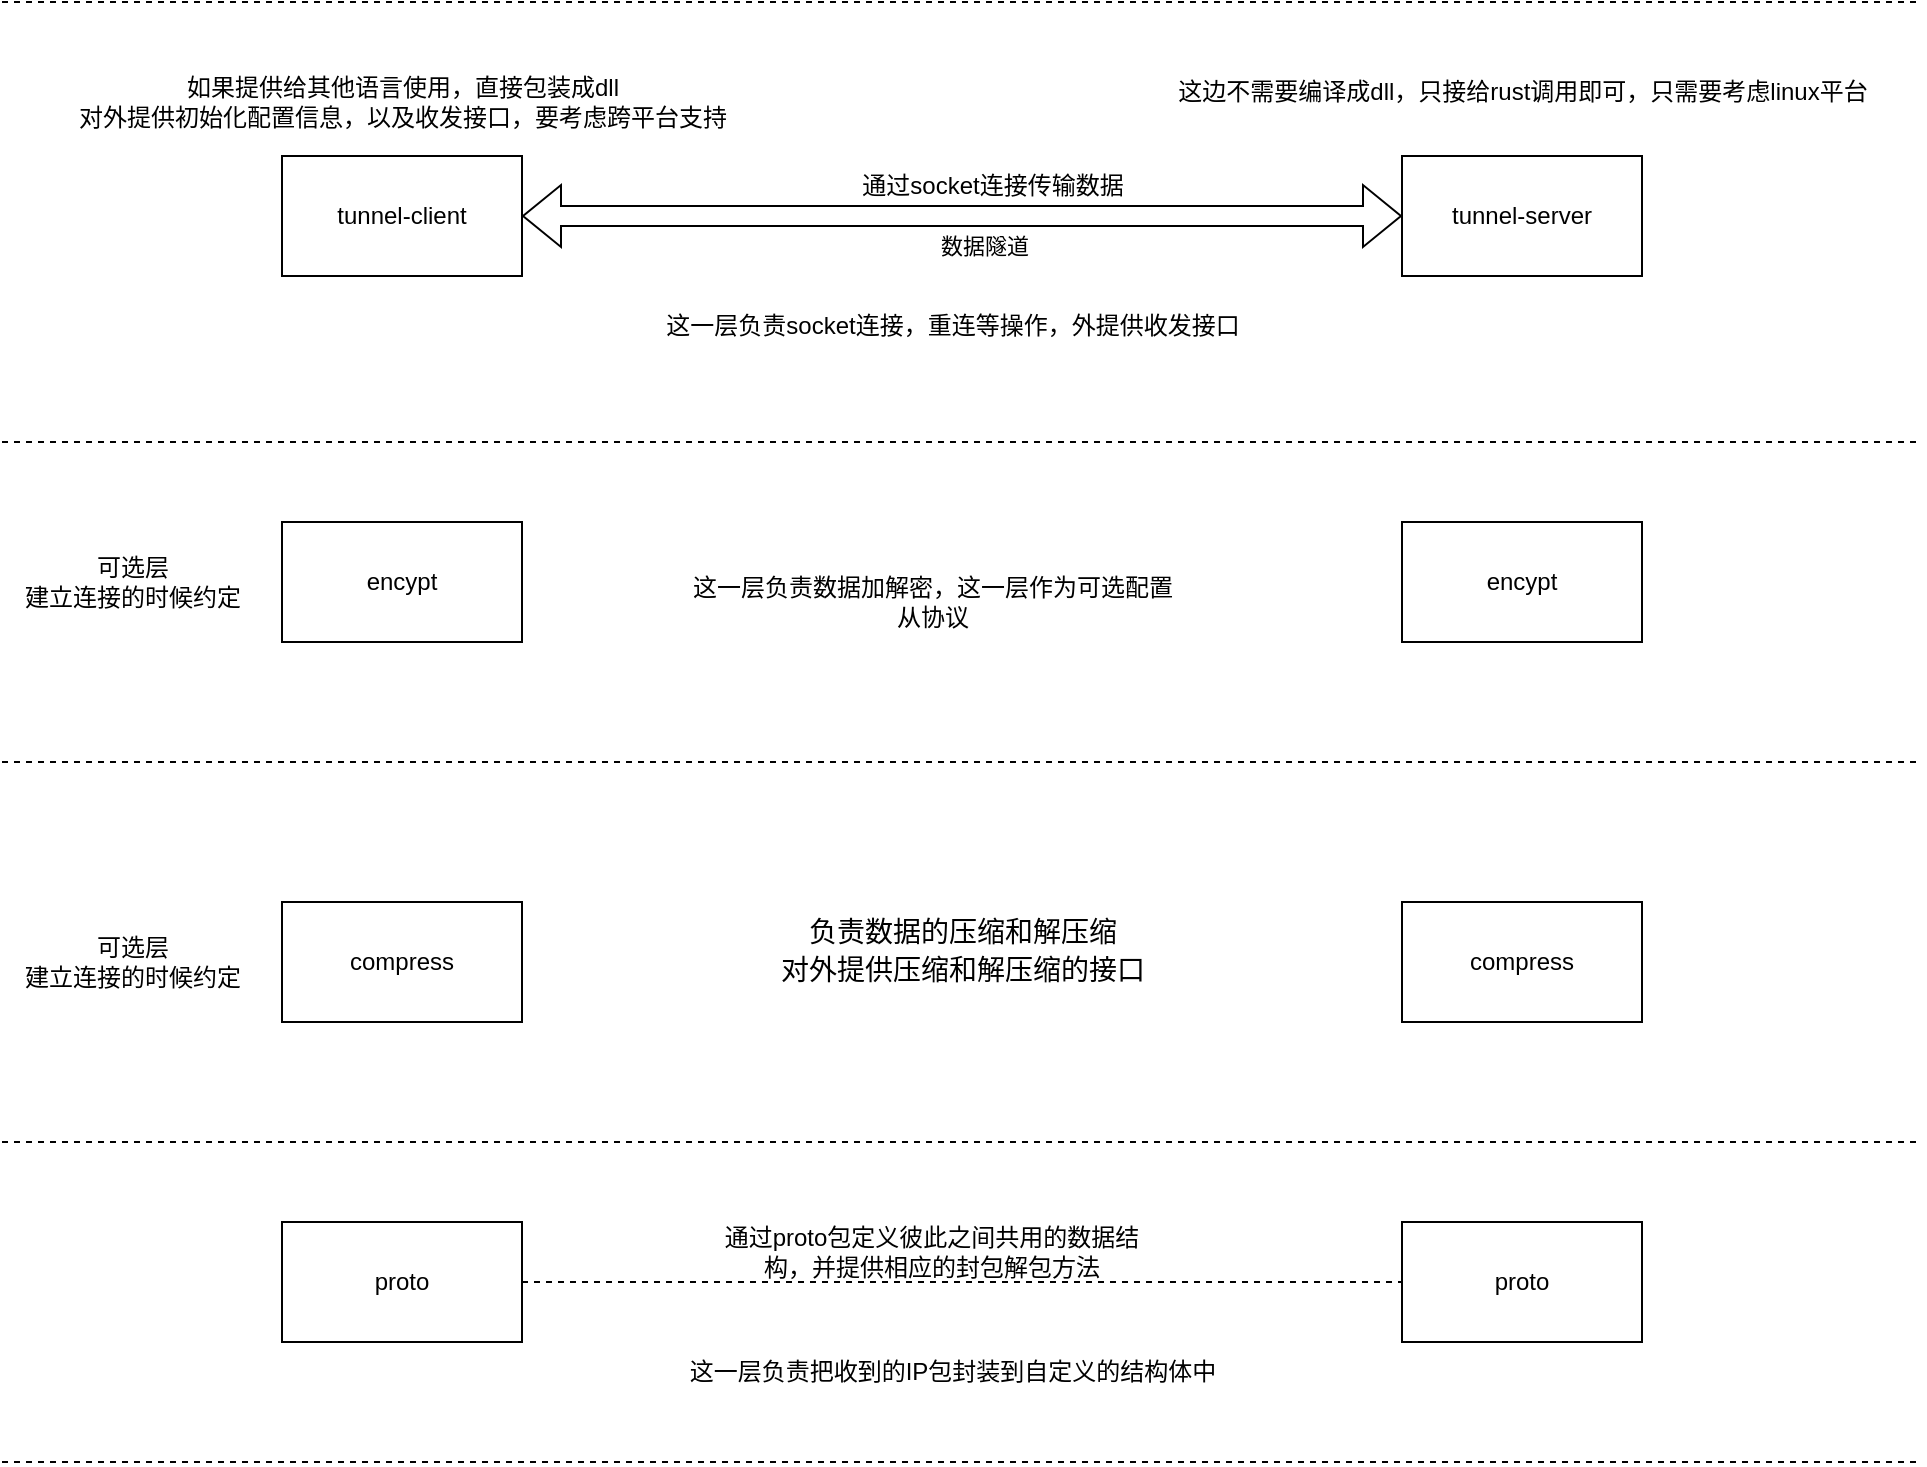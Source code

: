 <mxfile version="24.2.3" type="github">
  <diagram name="Page-1" id="5d7acffa-a066-3a61-03fe-96351882024d">
    <mxGraphModel dx="1232" dy="1104" grid="1" gridSize="10" guides="1" tooltips="1" connect="1" arrows="1" fold="1" page="1" pageScale="1" pageWidth="1100" pageHeight="850" background="#ffffff" math="0" shadow="0">
      <root>
        <mxCell id="0" />
        <mxCell id="1" parent="0" />
        <mxCell id="m24mzd3tNYPSXTuyIKUD-1" value="&lt;div&gt;tunnel-client&lt;/div&gt;" style="rounded=0;whiteSpace=wrap;html=1;" vertex="1" parent="1">
          <mxGeometry x="140" y="117" width="120" height="60" as="geometry" />
        </mxCell>
        <mxCell id="m24mzd3tNYPSXTuyIKUD-2" value="&lt;div&gt;tunnel-server&lt;/div&gt;" style="rounded=0;whiteSpace=wrap;html=1;" vertex="1" parent="1">
          <mxGeometry x="700" y="117" width="120" height="60" as="geometry" />
        </mxCell>
        <mxCell id="m24mzd3tNYPSXTuyIKUD-8" value="proto" style="rounded=0;whiteSpace=wrap;html=1;" vertex="1" parent="1">
          <mxGeometry x="140" y="650" width="120" height="60" as="geometry" />
        </mxCell>
        <mxCell id="m24mzd3tNYPSXTuyIKUD-9" value="proto" style="rounded=0;whiteSpace=wrap;html=1;" vertex="1" parent="1">
          <mxGeometry x="700" y="650" width="120" height="60" as="geometry" />
        </mxCell>
        <mxCell id="m24mzd3tNYPSXTuyIKUD-10" value="" style="endArrow=none;dashed=1;html=1;rounded=0;" edge="1" parent="1">
          <mxGeometry width="50" height="50" relative="1" as="geometry">
            <mxPoint y="610" as="sourcePoint" />
            <mxPoint x="960" y="610" as="targetPoint" />
          </mxGeometry>
        </mxCell>
        <mxCell id="m24mzd3tNYPSXTuyIKUD-11" value="" style="shape=flexArrow;endArrow=classic;startArrow=classic;html=1;rounded=0;exitX=1;exitY=0.5;exitDx=0;exitDy=0;entryX=0;entryY=0.5;entryDx=0;entryDy=0;" edge="1" parent="1">
          <mxGeometry width="100" height="100" relative="1" as="geometry">
            <mxPoint x="260" y="147" as="sourcePoint" />
            <mxPoint x="700" y="147" as="targetPoint" />
          </mxGeometry>
        </mxCell>
        <mxCell id="m24mzd3tNYPSXTuyIKUD-12" value="数据隧道" style="edgeLabel;html=1;align=center;verticalAlign=middle;resizable=0;points=[];" vertex="1" connectable="0" parent="m24mzd3tNYPSXTuyIKUD-11">
          <mxGeometry x="-0.018" y="-3" relative="1" as="geometry">
            <mxPoint x="15" y="12" as="offset" />
          </mxGeometry>
        </mxCell>
        <mxCell id="m24mzd3tNYPSXTuyIKUD-14" value="通过socket连接传输数据" style="text;html=1;align=center;verticalAlign=middle;resizable=0;points=[];autosize=1;strokeColor=none;fillColor=none;" vertex="1" parent="1">
          <mxGeometry x="420" y="117" width="150" height="30" as="geometry" />
        </mxCell>
        <mxCell id="m24mzd3tNYPSXTuyIKUD-17" value="" style="endArrow=none;dashed=1;html=1;rounded=0;exitX=1;exitY=0.5;exitDx=0;exitDy=0;entryX=0;entryY=0.5;entryDx=0;entryDy=0;" edge="1" parent="1" source="m24mzd3tNYPSXTuyIKUD-8" target="m24mzd3tNYPSXTuyIKUD-9">
          <mxGeometry width="50" height="50" relative="1" as="geometry">
            <mxPoint x="470" y="820" as="sourcePoint" />
            <mxPoint x="520" y="770" as="targetPoint" />
          </mxGeometry>
        </mxCell>
        <mxCell id="m24mzd3tNYPSXTuyIKUD-18" value="通过proto包定义彼此之间共用的数据结构，并提供相应的封包解包方法" style="text;html=1;align=center;verticalAlign=middle;whiteSpace=wrap;rounded=0;" vertex="1" parent="1">
          <mxGeometry x="350" y="650" width="230" height="30" as="geometry" />
        </mxCell>
        <mxCell id="m24mzd3tNYPSXTuyIKUD-21" value="" style="endArrow=none;dashed=1;html=1;rounded=0;" edge="1" parent="1">
          <mxGeometry width="50" height="50" relative="1" as="geometry">
            <mxPoint y="770" as="sourcePoint" />
            <mxPoint x="960" y="770" as="targetPoint" />
          </mxGeometry>
        </mxCell>
        <mxCell id="m24mzd3tNYPSXTuyIKUD-22" value="这一层负责把收到的IP包封装到自定义的结构体中" style="text;html=1;align=center;verticalAlign=middle;resizable=0;points=[];autosize=1;strokeColor=none;fillColor=none;" vertex="1" parent="1">
          <mxGeometry x="330" y="710" width="290" height="30" as="geometry" />
        </mxCell>
        <mxCell id="m24mzd3tNYPSXTuyIKUD-23" value="这一层负责socket连接，重连等操作，外提供收发接口" style="text;html=1;align=center;verticalAlign=middle;resizable=0;points=[];autosize=1;strokeColor=none;fillColor=none;" vertex="1" parent="1">
          <mxGeometry x="320" y="187" width="310" height="30" as="geometry" />
        </mxCell>
        <mxCell id="m24mzd3tNYPSXTuyIKUD-24" value="如果提供给其他语言使用，直接包装成dll&lt;div&gt;对外提供初始化配置信息，以及收发接口，要考虑跨平台支持&lt;/div&gt;" style="text;html=1;align=center;verticalAlign=middle;resizable=0;points=[];autosize=1;strokeColor=none;fillColor=none;" vertex="1" parent="1">
          <mxGeometry x="25" y="70" width="350" height="40" as="geometry" />
        </mxCell>
        <mxCell id="m24mzd3tNYPSXTuyIKUD-25" value="这边不需要编译成dll，只接给rust调用即可，只需要考虑linux平台" style="text;html=1;align=center;verticalAlign=middle;resizable=0;points=[];autosize=1;strokeColor=none;fillColor=none;" vertex="1" parent="1">
          <mxGeometry x="575" y="70" width="370" height="30" as="geometry" />
        </mxCell>
        <mxCell id="m24mzd3tNYPSXTuyIKUD-26" value="encypt" style="rounded=0;whiteSpace=wrap;html=1;" vertex="1" parent="1">
          <mxGeometry x="140" y="300" width="120" height="60" as="geometry" />
        </mxCell>
        <mxCell id="m24mzd3tNYPSXTuyIKUD-27" value="encypt" style="rounded=0;whiteSpace=wrap;html=1;" vertex="1" parent="1">
          <mxGeometry x="700" y="300" width="120" height="60" as="geometry" />
        </mxCell>
        <mxCell id="m24mzd3tNYPSXTuyIKUD-28" value="" style="endArrow=none;dashed=1;html=1;rounded=0;" edge="1" parent="1">
          <mxGeometry width="50" height="50" relative="1" as="geometry">
            <mxPoint y="40" as="sourcePoint" />
            <mxPoint x="960" y="40" as="targetPoint" />
          </mxGeometry>
        </mxCell>
        <mxCell id="m24mzd3tNYPSXTuyIKUD-29" value="这一层负责数据加解密，这一层作为可选配置&lt;div&gt;从协议&lt;/div&gt;" style="text;html=1;align=center;verticalAlign=middle;resizable=0;points=[];autosize=1;strokeColor=none;fillColor=none;" vertex="1" parent="1">
          <mxGeometry x="335" y="320" width="260" height="40" as="geometry" />
        </mxCell>
        <mxCell id="m24mzd3tNYPSXTuyIKUD-30" value="" style="endArrow=none;dashed=1;html=1;rounded=0;" edge="1" parent="1">
          <mxGeometry width="50" height="50" relative="1" as="geometry">
            <mxPoint y="260" as="sourcePoint" />
            <mxPoint x="960" y="260" as="targetPoint" />
          </mxGeometry>
        </mxCell>
        <mxCell id="m24mzd3tNYPSXTuyIKUD-33" value="compress" style="rounded=0;whiteSpace=wrap;html=1;" vertex="1" parent="1">
          <mxGeometry x="140" y="490" width="120" height="60" as="geometry" />
        </mxCell>
        <mxCell id="m24mzd3tNYPSXTuyIKUD-34" value="compress" style="rounded=0;whiteSpace=wrap;html=1;" vertex="1" parent="1">
          <mxGeometry x="700" y="490" width="120" height="60" as="geometry" />
        </mxCell>
        <mxCell id="m24mzd3tNYPSXTuyIKUD-35" value="&lt;div style=&quot;background-color: rgb(255, 255, 255); font-family: Consolas, &amp;quot;Courier New&amp;quot;, monospace; font-size: 14px; line-height: 19px; white-space-collapse: preserve;&quot;&gt;负责数据的压缩和解压缩&lt;/div&gt;&lt;div style=&quot;background-color: rgb(255, 255, 255); font-family: Consolas, &amp;quot;Courier New&amp;quot;, monospace; font-size: 14px; line-height: 19px; white-space-collapse: preserve;&quot;&gt;对外提供压缩和解压缩的接口&lt;/div&gt;" style="text;html=1;align=center;verticalAlign=middle;resizable=0;points=[];autosize=1;strokeColor=none;fillColor=none;" vertex="1" parent="1">
          <mxGeometry x="375" y="490" width="210" height="50" as="geometry" />
        </mxCell>
        <mxCell id="m24mzd3tNYPSXTuyIKUD-36" value="" style="endArrow=none;dashed=1;html=1;rounded=0;" edge="1" parent="1">
          <mxGeometry width="50" height="50" relative="1" as="geometry">
            <mxPoint y="420" as="sourcePoint" />
            <mxPoint x="960" y="420" as="targetPoint" />
          </mxGeometry>
        </mxCell>
        <mxCell id="m24mzd3tNYPSXTuyIKUD-38" value="可选层&lt;div&gt;建立连接的时候约定&lt;/div&gt;" style="text;html=1;align=center;verticalAlign=middle;resizable=0;points=[];autosize=1;strokeColor=none;fillColor=none;" vertex="1" parent="1">
          <mxGeometry y="310" width="130" height="40" as="geometry" />
        </mxCell>
        <mxCell id="m24mzd3tNYPSXTuyIKUD-39" value="可选层&lt;div&gt;建立连接的时候约定&lt;/div&gt;" style="text;html=1;align=center;verticalAlign=middle;resizable=0;points=[];autosize=1;strokeColor=none;fillColor=none;" vertex="1" parent="1">
          <mxGeometry y="500" width="130" height="40" as="geometry" />
        </mxCell>
      </root>
    </mxGraphModel>
  </diagram>
</mxfile>
